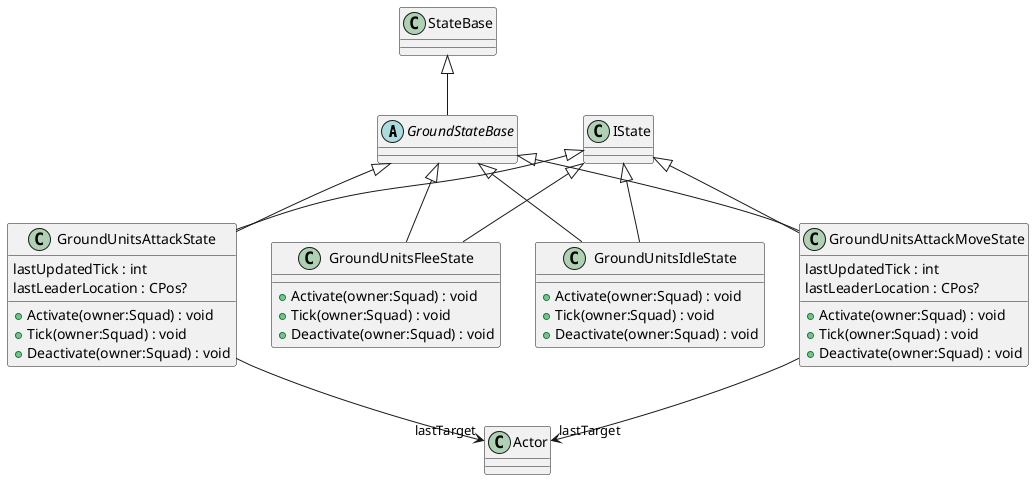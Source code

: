 @startuml
abstract class GroundStateBase {
}
class GroundUnitsIdleState {
    + Activate(owner:Squad) : void
    + Tick(owner:Squad) : void
    + Deactivate(owner:Squad) : void
}
class GroundUnitsAttackMoveState {
    lastUpdatedTick : int
    lastLeaderLocation : CPos?
    + Activate(owner:Squad) : void
    + Tick(owner:Squad) : void
    + Deactivate(owner:Squad) : void
}
class GroundUnitsAttackState {
    lastUpdatedTick : int
    lastLeaderLocation : CPos?
    + Activate(owner:Squad) : void
    + Tick(owner:Squad) : void
    + Deactivate(owner:Squad) : void
}
class GroundUnitsFleeState {
    + Activate(owner:Squad) : void
    + Tick(owner:Squad) : void
    + Deactivate(owner:Squad) : void
}
StateBase <|-- GroundStateBase
GroundStateBase <|-- GroundUnitsIdleState
IState <|-- GroundUnitsIdleState
GroundStateBase <|-- GroundUnitsAttackMoveState
IState <|-- GroundUnitsAttackMoveState
GroundUnitsAttackMoveState --> "lastTarget" Actor
GroundStateBase <|-- GroundUnitsAttackState
IState <|-- GroundUnitsAttackState
GroundUnitsAttackState --> "lastTarget" Actor
GroundStateBase <|-- GroundUnitsFleeState
IState <|-- GroundUnitsFleeState
@enduml
